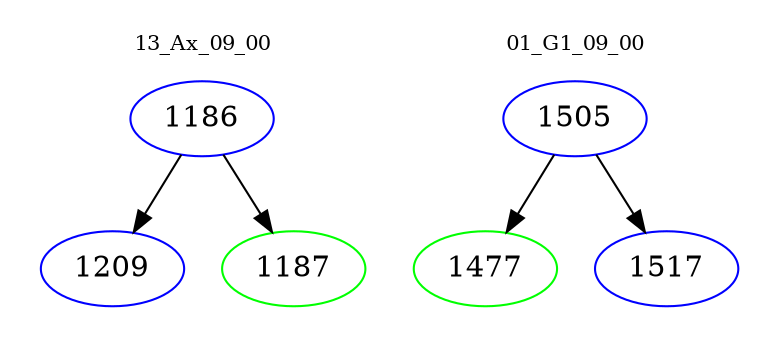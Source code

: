 digraph{
subgraph cluster_0 {
color = white
label = "13_Ax_09_00";
fontsize=10;
T0_1186 [label="1186", color="blue"]
T0_1186 -> T0_1209 [color="black"]
T0_1209 [label="1209", color="blue"]
T0_1186 -> T0_1187 [color="black"]
T0_1187 [label="1187", color="green"]
}
subgraph cluster_1 {
color = white
label = "01_G1_09_00";
fontsize=10;
T1_1505 [label="1505", color="blue"]
T1_1505 -> T1_1477 [color="black"]
T1_1477 [label="1477", color="green"]
T1_1505 -> T1_1517 [color="black"]
T1_1517 [label="1517", color="blue"]
}
}
